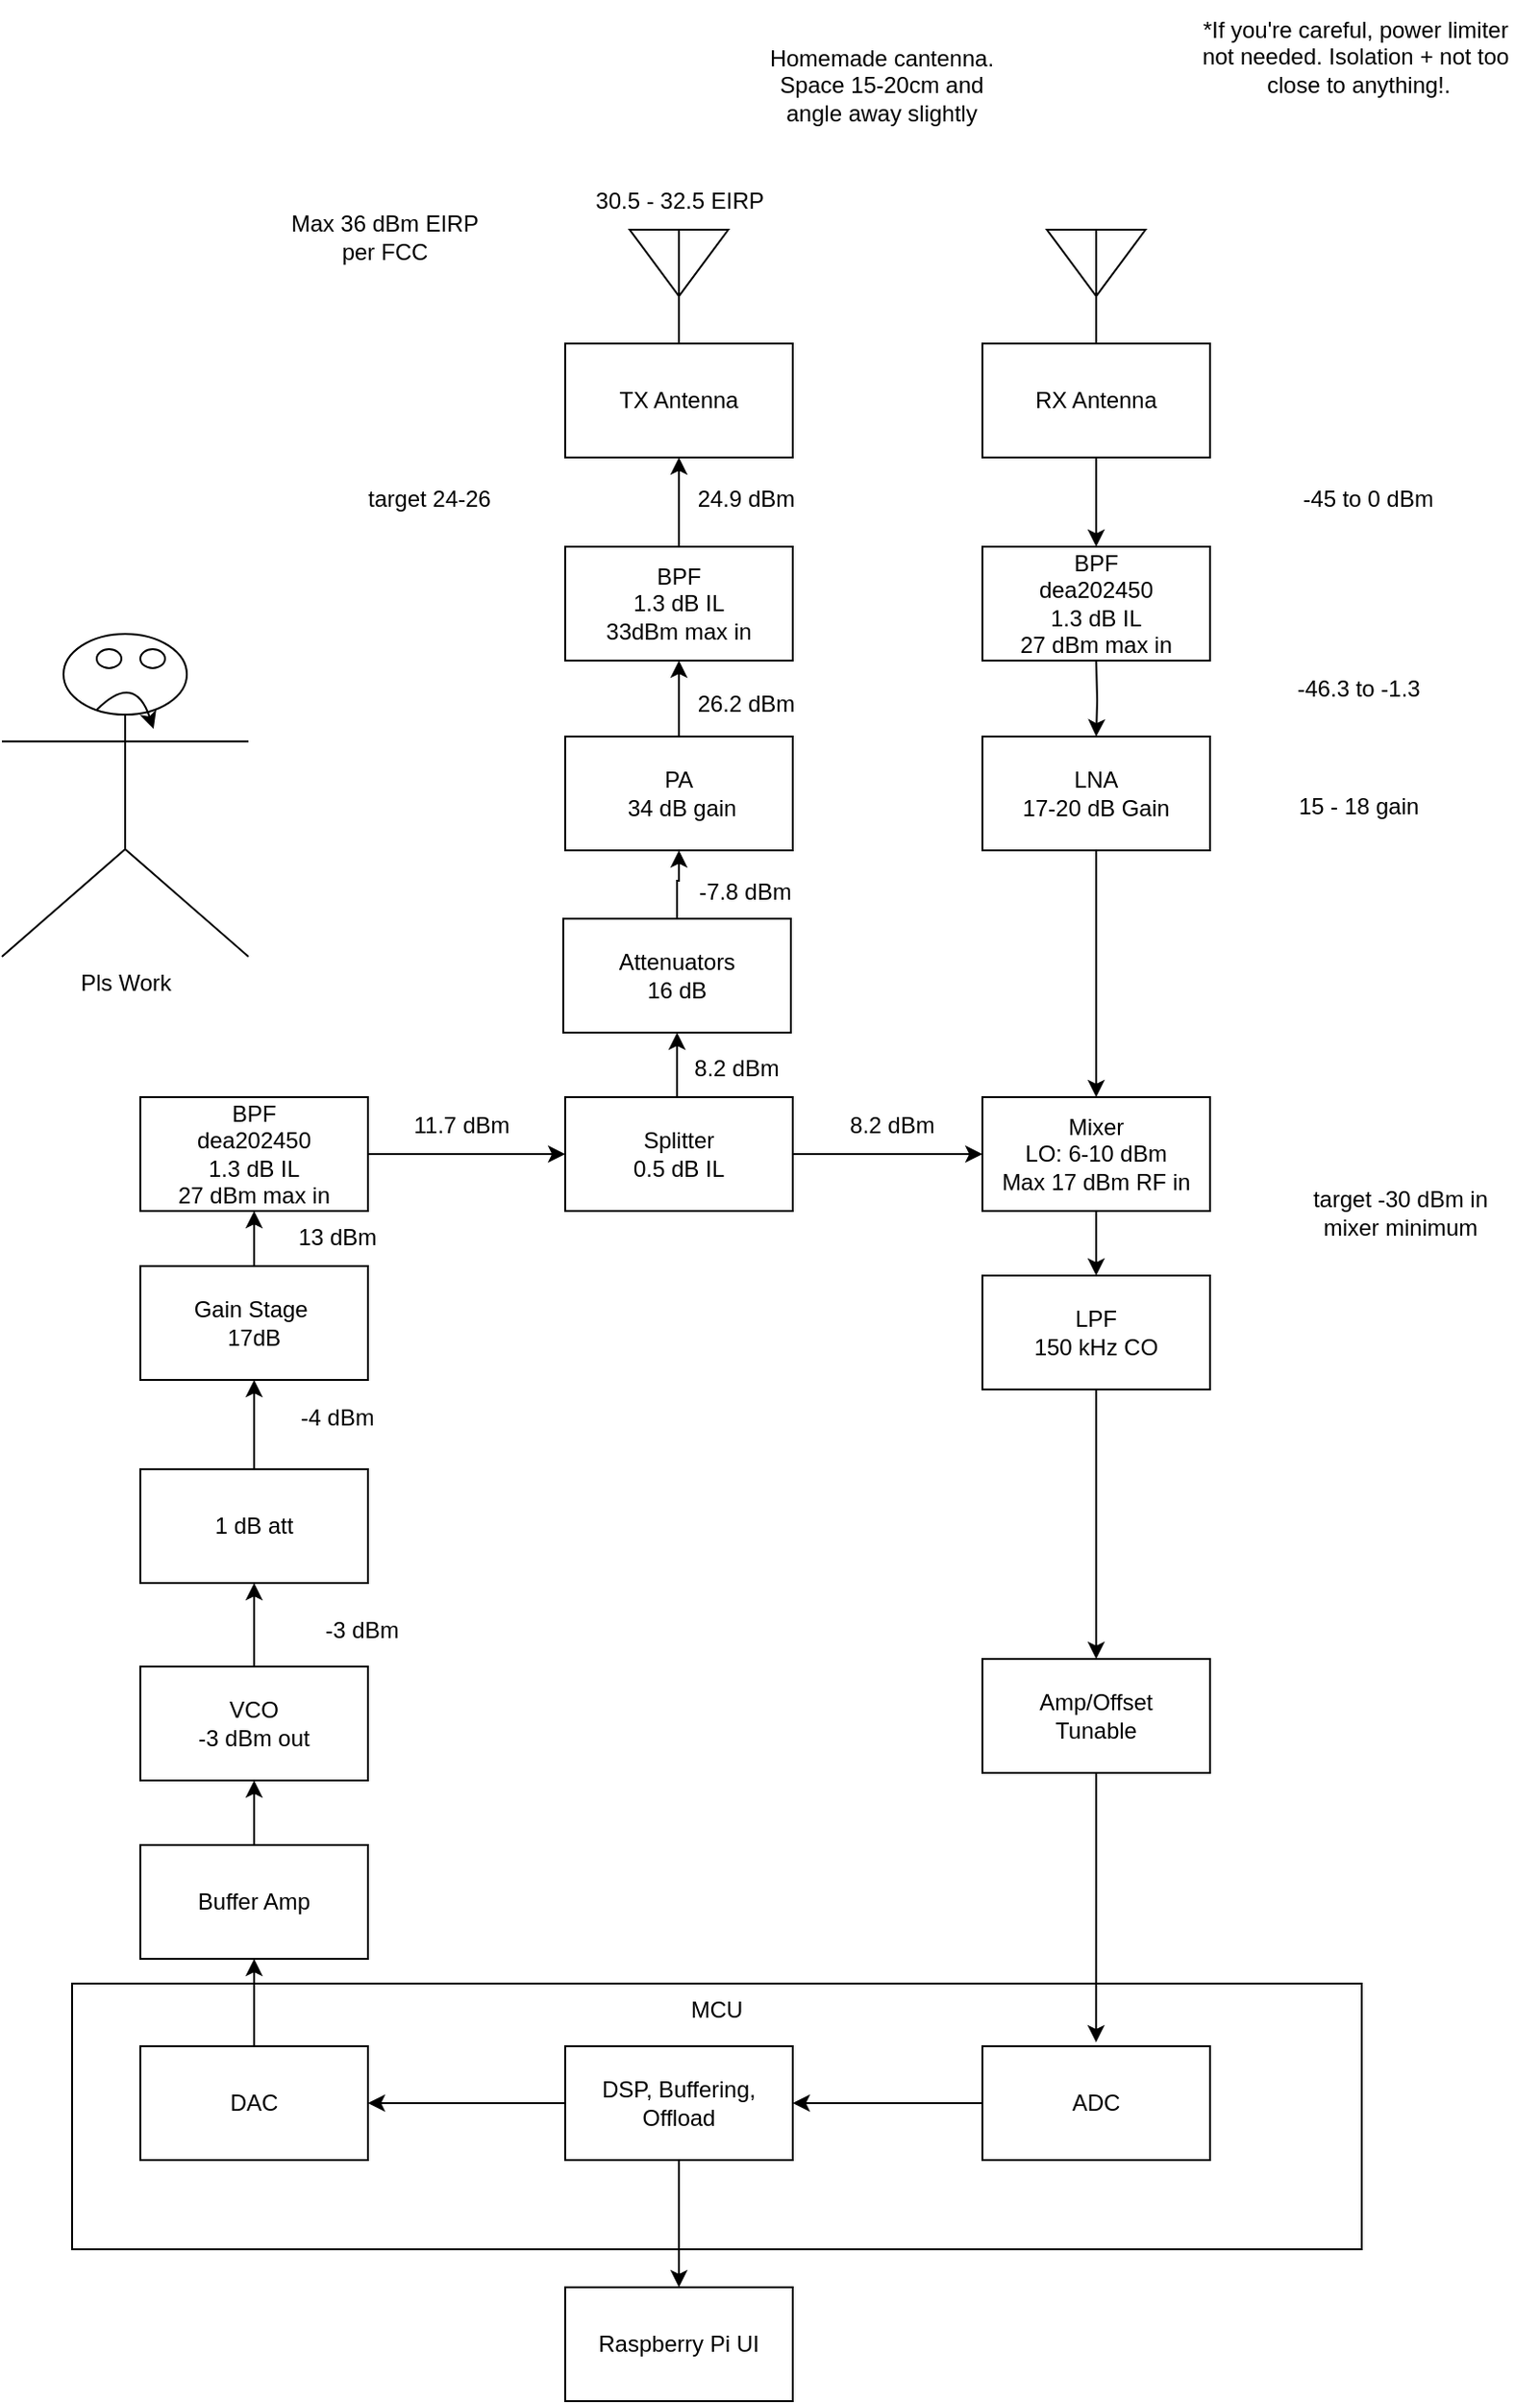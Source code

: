 <mxfile version="27.1.3">
  <diagram name="Page-1" id="21WMXhzJ2zg-fwKHLCzv">
    <mxGraphModel dx="1042" dy="658" grid="1" gridSize="10" guides="1" tooltips="1" connect="1" arrows="1" fold="1" page="1" pageScale="1" pageWidth="850" pageHeight="1400" math="0" shadow="0">
      <root>
        <mxCell id="0" />
        <mxCell id="1" parent="0" />
        <mxCell id="H78hWhUGeFQxsnce-33Z-144" value="" style="edgeStyle=orthogonalEdgeStyle;rounded=0;orthogonalLoop=1;jettySize=auto;html=1;" parent="1" source="iGaR8D7he8wnewN5H0VT-1" edge="1">
          <mxGeometry relative="1" as="geometry">
            <mxPoint x="587" y="404" as="targetPoint" />
          </mxGeometry>
        </mxCell>
        <mxCell id="iGaR8D7he8wnewN5H0VT-1" value="RX Antenna" style="rounded=0;whiteSpace=wrap;html=1;" parent="1" vertex="1">
          <mxGeometry x="527" y="297" width="120" height="60" as="geometry" />
        </mxCell>
        <mxCell id="iGaR8D7he8wnewN5H0VT-2" value="TX Antenna" style="rounded=0;whiteSpace=wrap;html=1;" parent="1" vertex="1">
          <mxGeometry x="307" y="297" width="120" height="60" as="geometry" />
        </mxCell>
        <mxCell id="H78hWhUGeFQxsnce-33Z-77" value="" style="edgeStyle=orthogonalEdgeStyle;rounded=0;orthogonalLoop=1;jettySize=auto;html=1;" parent="1" source="iGaR8D7he8wnewN5H0VT-3" target="H78hWhUGeFQxsnce-33Z-75" edge="1">
          <mxGeometry relative="1" as="geometry" />
        </mxCell>
        <mxCell id="iGaR8D7he8wnewN5H0VT-3" value="DAC" style="rounded=0;whiteSpace=wrap;html=1;" parent="1" vertex="1">
          <mxGeometry x="83" y="1194" width="120" height="60" as="geometry" />
        </mxCell>
        <mxCell id="3TPcWLnSbFzit0vJXgTz-5" value="" style="edgeStyle=orthogonalEdgeStyle;rounded=0;orthogonalLoop=1;jettySize=auto;html=1;" parent="1" source="iGaR8D7he8wnewN5H0VT-13" target="3TPcWLnSbFzit0vJXgTz-2" edge="1">
          <mxGeometry relative="1" as="geometry" />
        </mxCell>
        <mxCell id="iGaR8D7he8wnewN5H0VT-13" value="ADC" style="rounded=0;whiteSpace=wrap;html=1;" parent="1" vertex="1">
          <mxGeometry x="527" y="1194" width="120" height="60" as="geometry" />
        </mxCell>
        <mxCell id="3TPcWLnSbFzit0vJXgTz-4" value="" style="edgeStyle=orthogonalEdgeStyle;rounded=0;orthogonalLoop=1;jettySize=auto;html=1;" parent="1" source="3TPcWLnSbFzit0vJXgTz-2" target="iGaR8D7he8wnewN5H0VT-3" edge="1">
          <mxGeometry relative="1" as="geometry" />
        </mxCell>
        <mxCell id="H78hWhUGeFQxsnce-33Z-35" value="" style="edgeStyle=orthogonalEdgeStyle;rounded=0;orthogonalLoop=1;jettySize=auto;html=1;" parent="1" source="3TPcWLnSbFzit0vJXgTz-2" target="H78hWhUGeFQxsnce-33Z-33" edge="1">
          <mxGeometry relative="1" as="geometry" />
        </mxCell>
        <mxCell id="3TPcWLnSbFzit0vJXgTz-2" value="DSP, Buffering, Offload" style="whiteSpace=wrap;html=1;" parent="1" vertex="1">
          <mxGeometry x="307" y="1194" width="120" height="60" as="geometry" />
        </mxCell>
        <mxCell id="3TPcWLnSbFzit0vJXgTz-7" value="" style="triangle;whiteSpace=wrap;html=1;direction=south;" parent="1" vertex="1">
          <mxGeometry x="341" y="237" width="52" height="35" as="geometry" />
        </mxCell>
        <mxCell id="3TPcWLnSbFzit0vJXgTz-10" value="" style="endArrow=none;html=1;rounded=0;entryX=0;entryY=0.5;entryDx=0;entryDy=0;" parent="1" target="3TPcWLnSbFzit0vJXgTz-7" edge="1">
          <mxGeometry width="50" height="50" relative="1" as="geometry">
            <mxPoint x="367" y="297" as="sourcePoint" />
            <mxPoint x="367" y="237" as="targetPoint" />
          </mxGeometry>
        </mxCell>
        <mxCell id="3TPcWLnSbFzit0vJXgTz-11" value="" style="triangle;whiteSpace=wrap;html=1;direction=south;" parent="1" vertex="1">
          <mxGeometry x="561" y="237" width="52" height="35" as="geometry" />
        </mxCell>
        <mxCell id="3TPcWLnSbFzit0vJXgTz-12" value="" style="endArrow=none;html=1;rounded=0;entryX=0;entryY=0.5;entryDx=0;entryDy=0;" parent="1" target="3TPcWLnSbFzit0vJXgTz-11" edge="1">
          <mxGeometry width="50" height="50" relative="1" as="geometry">
            <mxPoint x="587" y="297" as="sourcePoint" />
            <mxPoint x="587" y="237" as="targetPoint" />
          </mxGeometry>
        </mxCell>
        <mxCell id="H78hWhUGeFQxsnce-33Z-3" value="Max 36 dBm EIRP per FCC" style="text;html=1;align=center;verticalAlign=middle;whiteSpace=wrap;rounded=0;" parent="1" vertex="1">
          <mxGeometry x="157" y="226" width="110" height="30" as="geometry" />
        </mxCell>
        <mxCell id="H78hWhUGeFQxsnce-33Z-33" value="Raspberry Pi UI" style="rounded=0;whiteSpace=wrap;html=1;" parent="1" vertex="1">
          <mxGeometry x="307" y="1321" width="120" height="60" as="geometry" />
        </mxCell>
        <mxCell id="H78hWhUGeFQxsnce-33Z-34" value="MCU&lt;div&gt;&lt;/div&gt;" style="rounded=0;whiteSpace=wrap;html=1;fillColor=none;verticalAlign=top;" parent="1" vertex="1">
          <mxGeometry x="47" y="1161" width="680" height="140" as="geometry" />
        </mxCell>
        <mxCell id="H78hWhUGeFQxsnce-33Z-42" value="Homemade cantenna. Space 15-20cm and angle away slightly" style="text;html=1;align=center;verticalAlign=middle;whiteSpace=wrap;rounded=0;" parent="1" vertex="1">
          <mxGeometry x="407" y="146" width="134" height="30" as="geometry" />
        </mxCell>
        <mxCell id="H78hWhUGeFQxsnce-33Z-78" value="" style="edgeStyle=orthogonalEdgeStyle;rounded=0;orthogonalLoop=1;jettySize=auto;html=1;" parent="1" source="H78hWhUGeFQxsnce-33Z-75" target="H78hWhUGeFQxsnce-33Z-76" edge="1">
          <mxGeometry relative="1" as="geometry" />
        </mxCell>
        <mxCell id="H78hWhUGeFQxsnce-33Z-75" value="Buffer Amp" style="rounded=0;whiteSpace=wrap;html=1;" parent="1" vertex="1">
          <mxGeometry x="83" y="1088" width="120" height="60" as="geometry" />
        </mxCell>
        <mxCell id="JRwQpZ3kfSk3DFTY2YPj-3" value="" style="edgeStyle=orthogonalEdgeStyle;rounded=0;orthogonalLoop=1;jettySize=auto;html=1;" edge="1" parent="1" source="H78hWhUGeFQxsnce-33Z-76" target="R6wI7GMw17Zh_FEQfNIx-1">
          <mxGeometry relative="1" as="geometry" />
        </mxCell>
        <mxCell id="H78hWhUGeFQxsnce-33Z-76" value="VCO&lt;div&gt;-3 dBm out&lt;/div&gt;" style="rounded=0;whiteSpace=wrap;html=1;" parent="1" vertex="1">
          <mxGeometry x="83" y="994" width="120" height="60" as="geometry" />
        </mxCell>
        <mxCell id="H78hWhUGeFQxsnce-33Z-89" value="" style="edgeStyle=orthogonalEdgeStyle;rounded=0;orthogonalLoop=1;jettySize=auto;html=1;" parent="1" source="H78hWhUGeFQxsnce-33Z-79" target="H78hWhUGeFQxsnce-33Z-88" edge="1">
          <mxGeometry relative="1" as="geometry" />
        </mxCell>
        <mxCell id="H78hWhUGeFQxsnce-33Z-79" value="Gain Stage&amp;nbsp;&lt;div&gt;17dB&lt;/div&gt;" style="rounded=0;whiteSpace=wrap;html=1;" parent="1" vertex="1">
          <mxGeometry x="83" y="783" width="120" height="60" as="geometry" />
        </mxCell>
        <mxCell id="H78hWhUGeFQxsnce-33Z-86" value="" style="edgeStyle=orthogonalEdgeStyle;rounded=0;orthogonalLoop=1;jettySize=auto;html=1;" parent="1" source="H78hWhUGeFQxsnce-33Z-80" target="H78hWhUGeFQxsnce-33Z-85" edge="1">
          <mxGeometry relative="1" as="geometry" />
        </mxCell>
        <mxCell id="H78hWhUGeFQxsnce-33Z-176" style="edgeStyle=orthogonalEdgeStyle;rounded=0;orthogonalLoop=1;jettySize=auto;html=1;exitX=0.5;exitY=0;exitDx=0;exitDy=0;entryX=0.5;entryY=1;entryDx=0;entryDy=0;" parent="1" source="H78hWhUGeFQxsnce-33Z-80" target="H78hWhUGeFQxsnce-33Z-175" edge="1">
          <mxGeometry relative="1" as="geometry" />
        </mxCell>
        <mxCell id="H78hWhUGeFQxsnce-33Z-80" value="Splitter&lt;div&gt;0.5 dB IL&lt;/div&gt;" style="rounded=0;whiteSpace=wrap;html=1;" parent="1" vertex="1">
          <mxGeometry x="307" y="694" width="120" height="60" as="geometry" />
        </mxCell>
        <mxCell id="H78hWhUGeFQxsnce-33Z-83" value="-3 dBm" style="text;html=1;align=center;verticalAlign=middle;whiteSpace=wrap;rounded=0;" parent="1" vertex="1">
          <mxGeometry x="170" y="960" width="60" height="30" as="geometry" />
        </mxCell>
        <mxCell id="H78hWhUGeFQxsnce-33Z-84" value="13 dBm" style="text;html=1;align=center;verticalAlign=middle;whiteSpace=wrap;rounded=0;" parent="1" vertex="1">
          <mxGeometry x="157" y="753" width="60" height="30" as="geometry" />
        </mxCell>
        <mxCell id="H78hWhUGeFQxsnce-33Z-150" value="" style="edgeStyle=orthogonalEdgeStyle;rounded=0;orthogonalLoop=1;jettySize=auto;html=1;" parent="1" source="H78hWhUGeFQxsnce-33Z-85" target="H78hWhUGeFQxsnce-33Z-148" edge="1">
          <mxGeometry relative="1" as="geometry" />
        </mxCell>
        <mxCell id="H78hWhUGeFQxsnce-33Z-85" value="Mixer&lt;div&gt;LO: 6-10 dBm&lt;/div&gt;&lt;div&gt;Max 17 dBm RF in&lt;/div&gt;" style="rounded=0;whiteSpace=wrap;html=1;" parent="1" vertex="1">
          <mxGeometry x="527" y="694" width="120" height="60" as="geometry" />
        </mxCell>
        <mxCell id="H78hWhUGeFQxsnce-33Z-90" value="" style="edgeStyle=orthogonalEdgeStyle;rounded=0;orthogonalLoop=1;jettySize=auto;html=1;" parent="1" source="H78hWhUGeFQxsnce-33Z-88" target="H78hWhUGeFQxsnce-33Z-80" edge="1">
          <mxGeometry relative="1" as="geometry" />
        </mxCell>
        <mxCell id="H78hWhUGeFQxsnce-33Z-88" value="BPF&lt;div&gt;dea202450&lt;br&gt;&lt;div&gt;1.3 dB IL&lt;/div&gt;&lt;div&gt;27 dBm max in&lt;/div&gt;&lt;/div&gt;" style="rounded=0;whiteSpace=wrap;html=1;" parent="1" vertex="1">
          <mxGeometry x="83" y="694" width="120" height="60" as="geometry" />
        </mxCell>
        <mxCell id="H78hWhUGeFQxsnce-33Z-91" value="11.7 dBm" style="text;html=1;align=center;verticalAlign=middle;resizable=0;points=[];autosize=1;strokeColor=none;fillColor=none;" parent="1" vertex="1">
          <mxGeometry x="217" y="694" width="70" height="30" as="geometry" />
        </mxCell>
        <mxCell id="H78hWhUGeFQxsnce-33Z-92" value="8.2 dBm" style="text;html=1;align=center;verticalAlign=middle;resizable=0;points=[];autosize=1;strokeColor=none;fillColor=none;" parent="1" vertex="1">
          <mxGeometry x="444" y="694" width="70" height="30" as="geometry" />
        </mxCell>
        <mxCell id="H78hWhUGeFQxsnce-33Z-97" value="" style="edgeStyle=orthogonalEdgeStyle;rounded=0;orthogonalLoop=1;jettySize=auto;html=1;" parent="1" source="H78hWhUGeFQxsnce-33Z-93" target="H78hWhUGeFQxsnce-33Z-96" edge="1">
          <mxGeometry relative="1" as="geometry" />
        </mxCell>
        <mxCell id="H78hWhUGeFQxsnce-33Z-93" value="PA&lt;div&gt;&amp;nbsp;34 dB gain&lt;/div&gt;" style="rounded=0;whiteSpace=wrap;html=1;" parent="1" vertex="1">
          <mxGeometry x="307" y="504" width="120" height="60" as="geometry" />
        </mxCell>
        <mxCell id="H78hWhUGeFQxsnce-33Z-95" value="8.2 dBm" style="text;html=1;align=center;verticalAlign=middle;resizable=0;points=[];autosize=1;strokeColor=none;fillColor=none;" parent="1" vertex="1">
          <mxGeometry x="362" y="664" width="70" height="30" as="geometry" />
        </mxCell>
        <mxCell id="H78hWhUGeFQxsnce-33Z-99" value="" style="edgeStyle=orthogonalEdgeStyle;rounded=0;orthogonalLoop=1;jettySize=auto;html=1;" parent="1" source="H78hWhUGeFQxsnce-33Z-96" target="iGaR8D7he8wnewN5H0VT-2" edge="1">
          <mxGeometry relative="1" as="geometry" />
        </mxCell>
        <mxCell id="H78hWhUGeFQxsnce-33Z-96" value="BPF&lt;div&gt;&lt;div&gt;1.3 dB IL&lt;/div&gt;&lt;/div&gt;&lt;div&gt;33dBm max in&lt;/div&gt;" style="rounded=0;whiteSpace=wrap;html=1;" parent="1" vertex="1">
          <mxGeometry x="307" y="404" width="120" height="60" as="geometry" />
        </mxCell>
        <mxCell id="H78hWhUGeFQxsnce-33Z-98" value="26.2 dBm" style="text;html=1;align=center;verticalAlign=middle;resizable=0;points=[];autosize=1;strokeColor=none;fillColor=none;" parent="1" vertex="1">
          <mxGeometry x="367" y="472" width="70" height="30" as="geometry" />
        </mxCell>
        <mxCell id="H78hWhUGeFQxsnce-33Z-100" value="24.9 dBm" style="text;html=1;align=center;verticalAlign=middle;resizable=0;points=[];autosize=1;strokeColor=none;fillColor=none;" parent="1" vertex="1">
          <mxGeometry x="367" y="364" width="70" height="30" as="geometry" />
        </mxCell>
        <mxCell id="H78hWhUGeFQxsnce-33Z-101" value="30.5 - 32.5 EIRP" style="text;html=1;align=center;verticalAlign=middle;resizable=0;points=[];autosize=1;strokeColor=none;fillColor=none;" parent="1" vertex="1">
          <mxGeometry x="312" y="207" width="110" height="30" as="geometry" />
        </mxCell>
        <mxCell id="H78hWhUGeFQxsnce-33Z-145" value="" style="edgeStyle=orthogonalEdgeStyle;rounded=0;orthogonalLoop=1;jettySize=auto;html=1;" parent="1" target="H78hWhUGeFQxsnce-33Z-142" edge="1">
          <mxGeometry relative="1" as="geometry">
            <mxPoint x="587" y="464" as="sourcePoint" />
          </mxGeometry>
        </mxCell>
        <mxCell id="H78hWhUGeFQxsnce-33Z-146" value="" style="edgeStyle=orthogonalEdgeStyle;rounded=0;orthogonalLoop=1;jettySize=auto;html=1;" parent="1" source="H78hWhUGeFQxsnce-33Z-142" target="H78hWhUGeFQxsnce-33Z-85" edge="1">
          <mxGeometry relative="1" as="geometry" />
        </mxCell>
        <mxCell id="H78hWhUGeFQxsnce-33Z-142" value="LNA&lt;div&gt;17-20 dB Gain&lt;/div&gt;" style="whiteSpace=wrap;html=1;" parent="1" vertex="1">
          <mxGeometry x="527" y="504" width="120" height="60" as="geometry" />
        </mxCell>
        <mxCell id="H78hWhUGeFQxsnce-33Z-143" value="*If you&#39;re careful, power limiter&amp;nbsp;&lt;div&gt;not needed. Isolation + not too&amp;nbsp;&lt;/div&gt;&lt;div&gt;close to anything!&lt;span style=&quot;background-color: transparent; color: light-dark(rgb(0, 0, 0), rgb(255, 255, 255));&quot;&gt;.&lt;/span&gt;&lt;/div&gt;" style="text;html=1;align=center;verticalAlign=middle;resizable=0;points=[];autosize=1;strokeColor=none;fillColor=none;" parent="1" vertex="1">
          <mxGeometry x="630" y="116" width="190" height="60" as="geometry" />
        </mxCell>
        <mxCell id="H78hWhUGeFQxsnce-33Z-151" value="" style="edgeStyle=orthogonalEdgeStyle;rounded=0;orthogonalLoop=1;jettySize=auto;html=1;" parent="1" source="H78hWhUGeFQxsnce-33Z-148" target="H78hWhUGeFQxsnce-33Z-149" edge="1">
          <mxGeometry relative="1" as="geometry" />
        </mxCell>
        <mxCell id="H78hWhUGeFQxsnce-33Z-148" value="LPF&lt;div&gt;150 kHz CO&lt;/div&gt;" style="whiteSpace=wrap;html=1;" parent="1" vertex="1">
          <mxGeometry x="527" y="788" width="120" height="60" as="geometry" />
        </mxCell>
        <mxCell id="H78hWhUGeFQxsnce-33Z-149" value="Amp/Offset&lt;div&gt;Tunable&lt;/div&gt;" style="whiteSpace=wrap;html=1;" parent="1" vertex="1">
          <mxGeometry x="527" y="990" width="120" height="60" as="geometry" />
        </mxCell>
        <mxCell id="H78hWhUGeFQxsnce-33Z-154" style="edgeStyle=orthogonalEdgeStyle;rounded=0;orthogonalLoop=1;jettySize=auto;html=1;exitX=0.5;exitY=1;exitDx=0;exitDy=0;entryX=0.794;entryY=0.221;entryDx=0;entryDy=0;entryPerimeter=0;" parent="1" source="H78hWhUGeFQxsnce-33Z-149" target="H78hWhUGeFQxsnce-33Z-34" edge="1">
          <mxGeometry relative="1" as="geometry" />
        </mxCell>
        <mxCell id="H78hWhUGeFQxsnce-33Z-155" value="BPF&lt;div&gt;dea202450&lt;br&gt;&lt;div&gt;1.3 dB IL&lt;/div&gt;&lt;div&gt;27 dBm max in&lt;/div&gt;&lt;/div&gt;" style="rounded=0;whiteSpace=wrap;html=1;" parent="1" vertex="1">
          <mxGeometry x="527" y="404" width="120" height="60" as="geometry" />
        </mxCell>
        <mxCell id="H78hWhUGeFQxsnce-33Z-157" value="target 24-26" style="text;html=1;align=center;verticalAlign=middle;resizable=0;points=[];autosize=1;strokeColor=none;fillColor=none;" parent="1" vertex="1">
          <mxGeometry x="190" y="364" width="90" height="30" as="geometry" />
        </mxCell>
        <mxCell id="H78hWhUGeFQxsnce-33Z-159" value="target -30 dBm in mixer minimum" style="text;html=1;align=center;verticalAlign=middle;whiteSpace=wrap;rounded=0;" parent="1" vertex="1">
          <mxGeometry x="700" y="740" width="95" height="30" as="geometry" />
        </mxCell>
        <mxCell id="H78hWhUGeFQxsnce-33Z-161" value="-45 to 0 dBm" style="text;html=1;align=center;verticalAlign=middle;resizable=0;points=[];autosize=1;strokeColor=none;fillColor=none;" parent="1" vertex="1">
          <mxGeometry x="685" y="364" width="90" height="30" as="geometry" />
        </mxCell>
        <mxCell id="H78hWhUGeFQxsnce-33Z-162" value="-46.3 to -1.3" style="text;html=1;align=center;verticalAlign=middle;resizable=0;points=[];autosize=1;strokeColor=none;fillColor=none;" parent="1" vertex="1">
          <mxGeometry x="680" y="464" width="90" height="30" as="geometry" />
        </mxCell>
        <mxCell id="H78hWhUGeFQxsnce-33Z-163" value="15 - 18 gain" style="text;html=1;align=center;verticalAlign=middle;resizable=0;points=[];autosize=1;strokeColor=none;fillColor=none;" parent="1" vertex="1">
          <mxGeometry x="680" y="526" width="90" height="30" as="geometry" />
        </mxCell>
        <mxCell id="H78hWhUGeFQxsnce-33Z-164" value="Pls Work" style="shape=umlActor;verticalLabelPosition=bottom;verticalAlign=top;html=1;outlineConnect=0;" parent="1" vertex="1">
          <mxGeometry x="10" y="450" width="130" height="170" as="geometry" />
        </mxCell>
        <mxCell id="H78hWhUGeFQxsnce-33Z-165" value="" style="ellipse;whiteSpace=wrap;html=1;" parent="1" vertex="1">
          <mxGeometry x="60" y="458" width="13" height="10" as="geometry" />
        </mxCell>
        <mxCell id="H78hWhUGeFQxsnce-33Z-166" value="" style="ellipse;whiteSpace=wrap;html=1;" parent="1" vertex="1">
          <mxGeometry x="83" y="458" width="13" height="10" as="geometry" />
        </mxCell>
        <mxCell id="H78hWhUGeFQxsnce-33Z-171" value="" style="curved=1;endArrow=classic;html=1;rounded=0;entryX=0.615;entryY=0.294;entryDx=0;entryDy=0;entryPerimeter=0;" parent="1" target="H78hWhUGeFQxsnce-33Z-164" edge="1">
          <mxGeometry width="50" height="50" relative="1" as="geometry">
            <mxPoint x="60" y="490" as="sourcePoint" />
            <mxPoint x="100" y="500" as="targetPoint" />
            <Array as="points">
              <mxPoint x="80" y="470" />
            </Array>
          </mxGeometry>
        </mxCell>
        <mxCell id="H78hWhUGeFQxsnce-33Z-179" style="edgeStyle=orthogonalEdgeStyle;rounded=0;orthogonalLoop=1;jettySize=auto;html=1;exitX=0.5;exitY=0;exitDx=0;exitDy=0;" parent="1" source="H78hWhUGeFQxsnce-33Z-175" target="H78hWhUGeFQxsnce-33Z-93" edge="1">
          <mxGeometry relative="1" as="geometry" />
        </mxCell>
        <mxCell id="H78hWhUGeFQxsnce-33Z-175" value="Attenuators&lt;div&gt;16 dB&lt;/div&gt;" style="rounded=0;whiteSpace=wrap;html=1;" parent="1" vertex="1">
          <mxGeometry x="306" y="600" width="120" height="60" as="geometry" />
        </mxCell>
        <mxCell id="H78hWhUGeFQxsnce-33Z-180" value="-7.8 dBm" style="text;html=1;align=center;verticalAlign=middle;whiteSpace=wrap;rounded=0;" parent="1" vertex="1">
          <mxGeometry x="372" y="571" width="60" height="30" as="geometry" />
        </mxCell>
        <mxCell id="JRwQpZ3kfSk3DFTY2YPj-5" style="edgeStyle=orthogonalEdgeStyle;rounded=0;orthogonalLoop=1;jettySize=auto;html=1;exitX=0.5;exitY=0;exitDx=0;exitDy=0;entryX=0.5;entryY=1;entryDx=0;entryDy=0;" edge="1" parent="1" source="R6wI7GMw17Zh_FEQfNIx-1" target="H78hWhUGeFQxsnce-33Z-79">
          <mxGeometry relative="1" as="geometry" />
        </mxCell>
        <mxCell id="R6wI7GMw17Zh_FEQfNIx-1" value="1 dB att" style="whiteSpace=wrap;html=1;" parent="1" vertex="1">
          <mxGeometry x="83" y="890" width="120" height="60" as="geometry" />
        </mxCell>
        <mxCell id="JRwQpZ3kfSk3DFTY2YPj-6" value="-4 dBm" style="text;html=1;align=center;verticalAlign=middle;whiteSpace=wrap;rounded=0;" vertex="1" parent="1">
          <mxGeometry x="157" y="848" width="60" height="30" as="geometry" />
        </mxCell>
      </root>
    </mxGraphModel>
  </diagram>
</mxfile>
